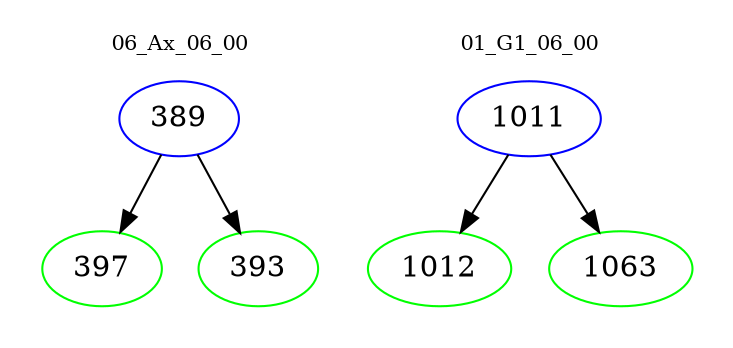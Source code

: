 digraph{
subgraph cluster_0 {
color = white
label = "06_Ax_06_00";
fontsize=10;
T0_389 [label="389", color="blue"]
T0_389 -> T0_397 [color="black"]
T0_397 [label="397", color="green"]
T0_389 -> T0_393 [color="black"]
T0_393 [label="393", color="green"]
}
subgraph cluster_1 {
color = white
label = "01_G1_06_00";
fontsize=10;
T1_1011 [label="1011", color="blue"]
T1_1011 -> T1_1012 [color="black"]
T1_1012 [label="1012", color="green"]
T1_1011 -> T1_1063 [color="black"]
T1_1063 [label="1063", color="green"]
}
}
